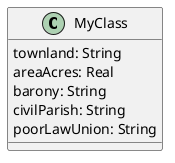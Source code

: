 @startuml "1301210821"


class MyClass{
  townland: String
  areaAcres: Real
  barony: String
  civilParish: String
  poorLawUnion: String
}




@enduml